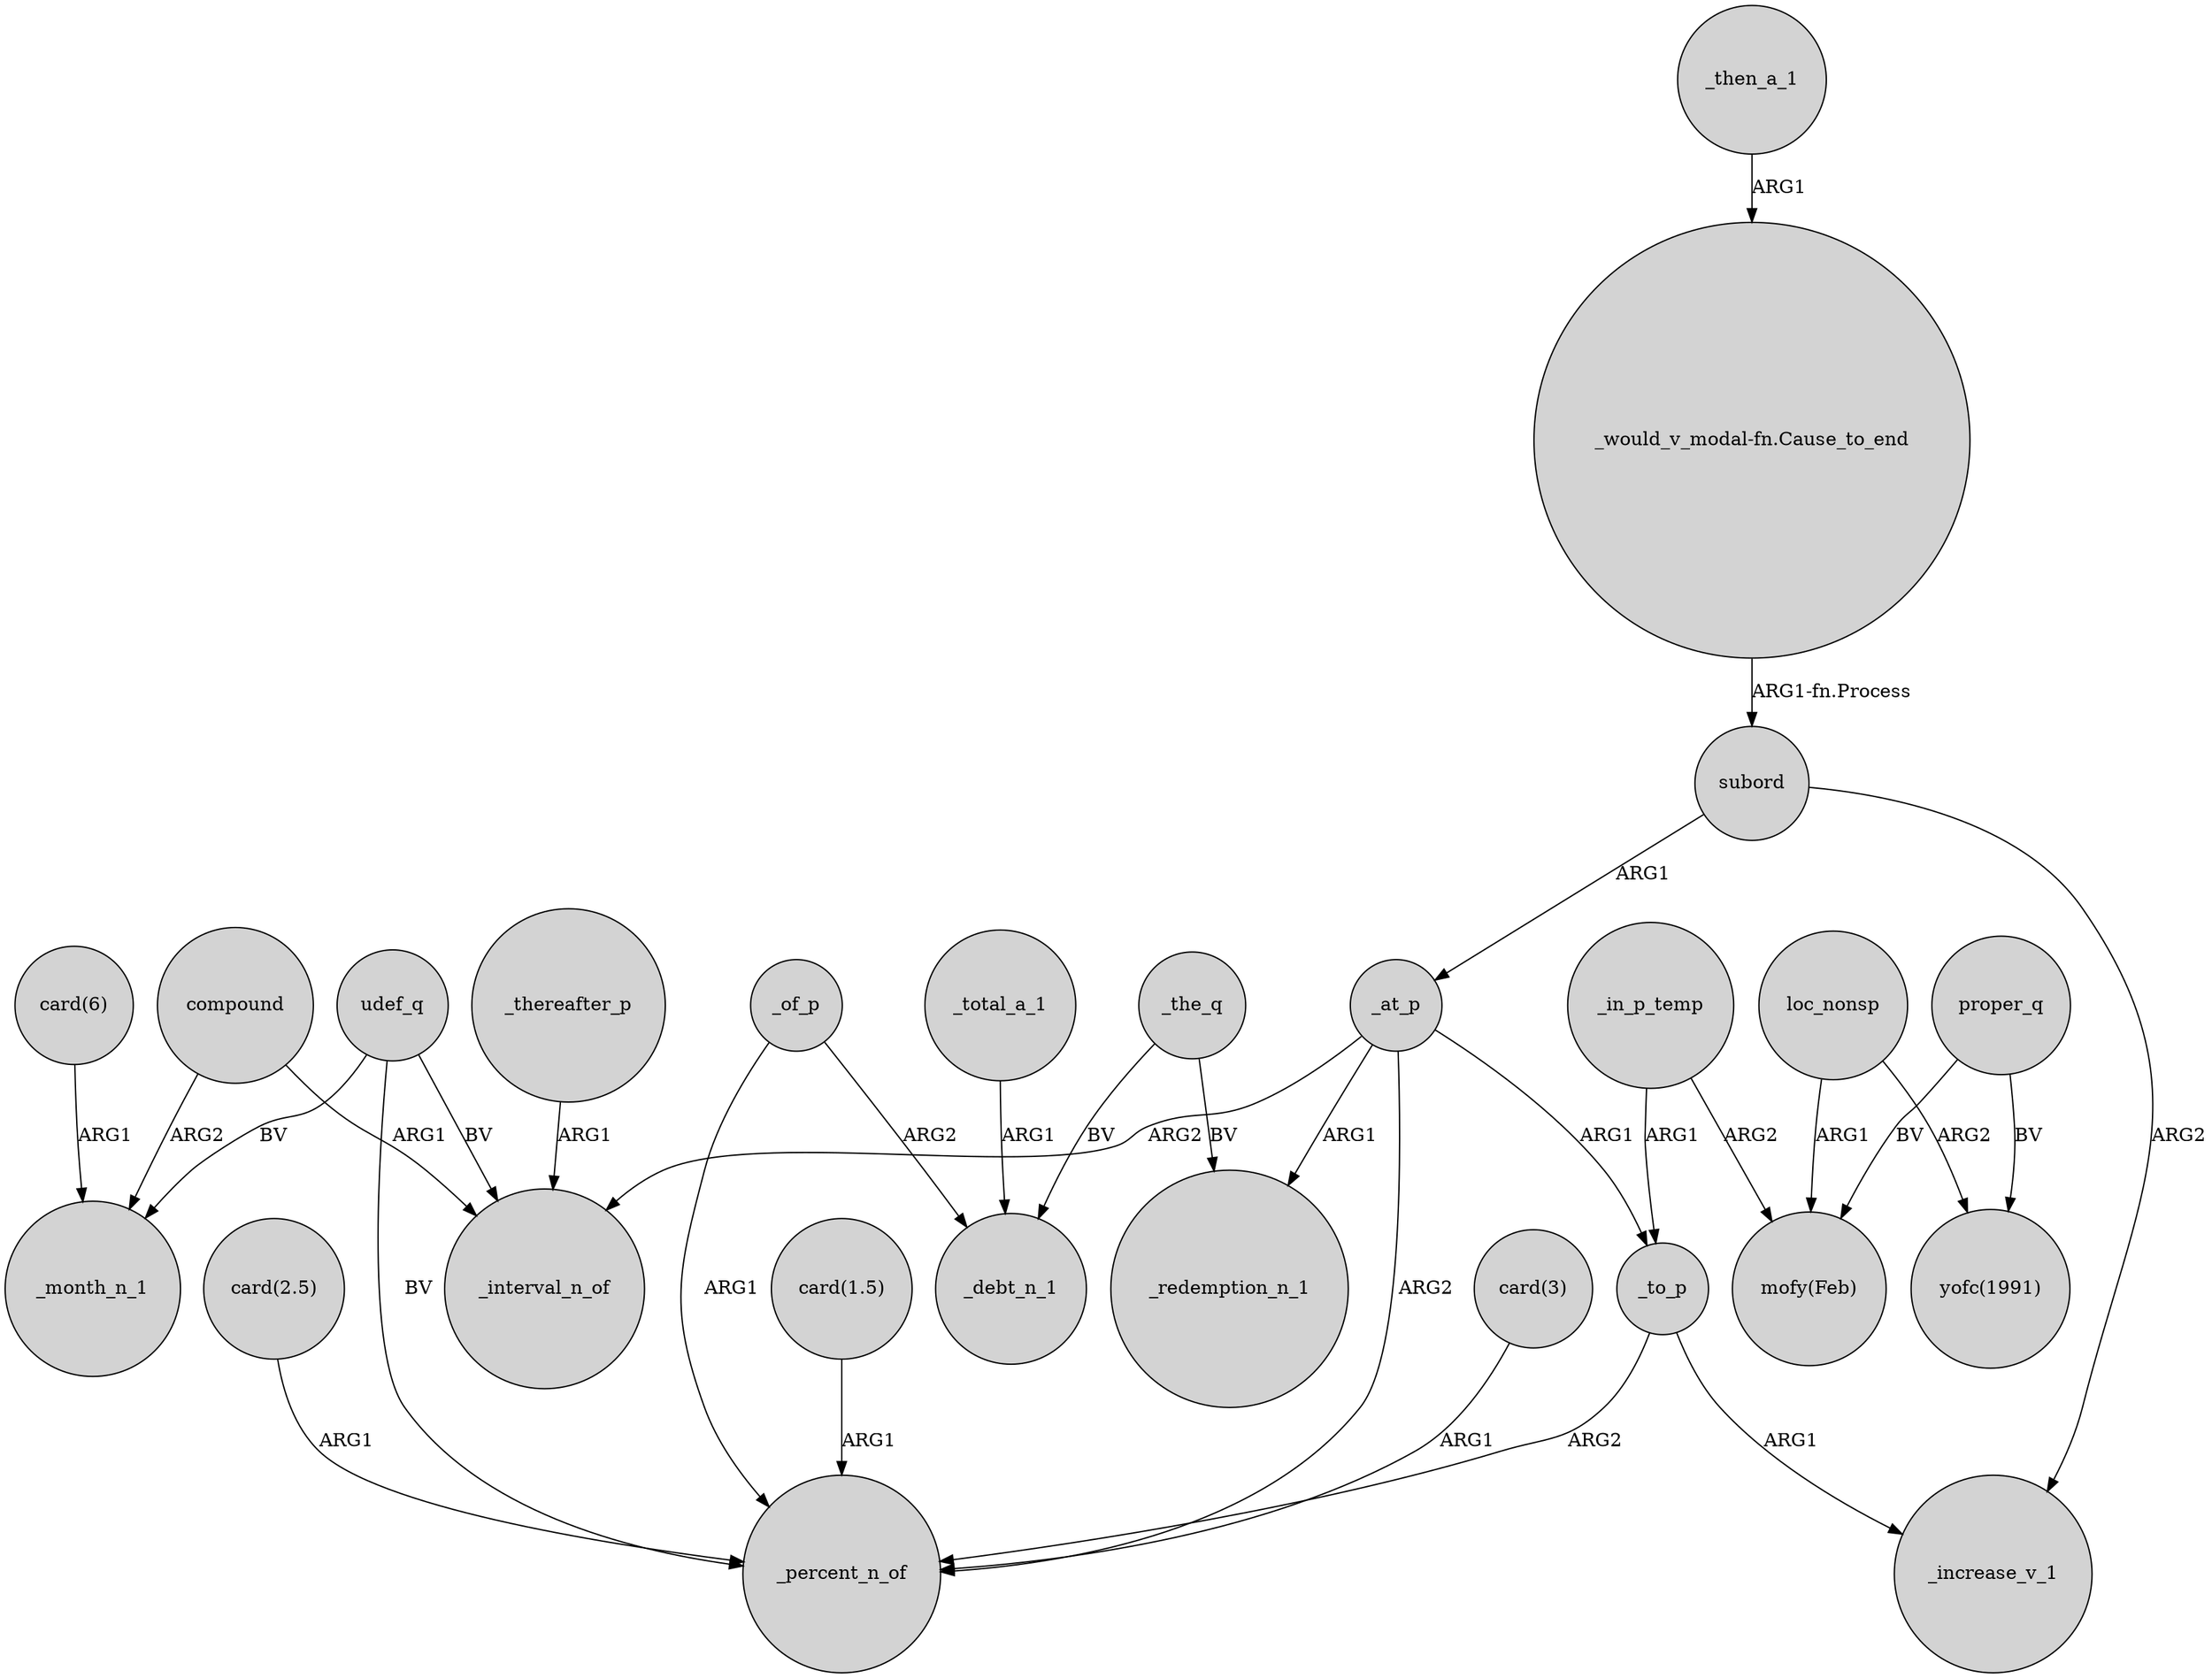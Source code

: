 digraph {
	node [shape=circle style=filled]
	udef_q -> _month_n_1 [label=BV]
	"_would_v_modal-fn.Cause_to_end" -> subord [label="ARG1-fn.Process"]
	_of_p -> _debt_n_1 [label=ARG2]
	_then_a_1 -> "_would_v_modal-fn.Cause_to_end" [label=ARG1]
	_at_p -> _percent_n_of [label=ARG2]
	_in_p_temp -> _to_p [label=ARG1]
	loc_nonsp -> "mofy(Feb)" [label=ARG1]
	_the_q -> _redemption_n_1 [label=BV]
	"card(1.5)" -> _percent_n_of [label=ARG1]
	"card(3)" -> _percent_n_of [label=ARG1]
	_at_p -> _redemption_n_1 [label=ARG1]
	compound -> _interval_n_of [label=ARG1]
	proper_q -> "mofy(Feb)" [label=BV]
	_at_p -> _interval_n_of [label=ARG2]
	_to_p -> _percent_n_of [label=ARG2]
	subord -> _increase_v_1 [label=ARG2]
	_of_p -> _percent_n_of [label=ARG1]
	loc_nonsp -> "yofc(1991)" [label=ARG2]
	udef_q -> _percent_n_of [label=BV]
	"card(2.5)" -> _percent_n_of [label=ARG1]
	proper_q -> "yofc(1991)" [label=BV]
	udef_q -> _interval_n_of [label=BV]
	_to_p -> _increase_v_1 [label=ARG1]
	_the_q -> _debt_n_1 [label=BV]
	_thereafter_p -> _interval_n_of [label=ARG1]
	_total_a_1 -> _debt_n_1 [label=ARG1]
	_at_p -> _to_p [label=ARG1]
	_in_p_temp -> "mofy(Feb)" [label=ARG2]
	"card(6)" -> _month_n_1 [label=ARG1]
	compound -> _month_n_1 [label=ARG2]
	subord -> _at_p [label=ARG1]
}
